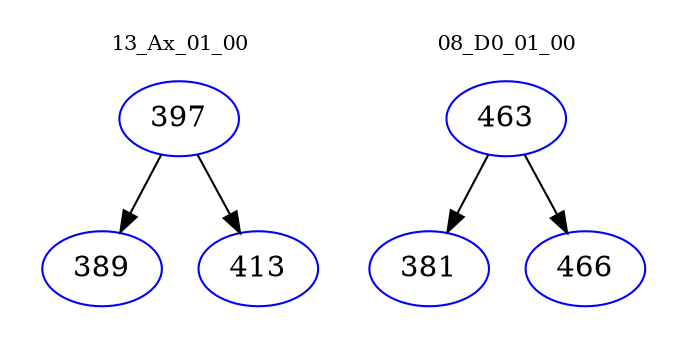 digraph{
subgraph cluster_0 {
color = white
label = "13_Ax_01_00";
fontsize=10;
T0_397 [label="397", color="blue"]
T0_397 -> T0_389 [color="black"]
T0_389 [label="389", color="blue"]
T0_397 -> T0_413 [color="black"]
T0_413 [label="413", color="blue"]
}
subgraph cluster_1 {
color = white
label = "08_D0_01_00";
fontsize=10;
T1_463 [label="463", color="blue"]
T1_463 -> T1_381 [color="black"]
T1_381 [label="381", color="blue"]
T1_463 -> T1_466 [color="black"]
T1_466 [label="466", color="blue"]
}
}
